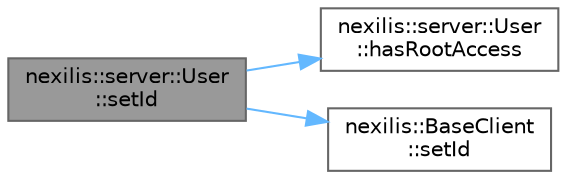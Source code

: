 digraph "nexilis::server::User::setId"
{
 // LATEX_PDF_SIZE
  bgcolor="transparent";
  edge [fontname=Helvetica,fontsize=10,labelfontname=Helvetica,labelfontsize=10];
  node [fontname=Helvetica,fontsize=10,shape=box,height=0.2,width=0.4];
  rankdir="LR";
  Node1 [id="Node000001",label="nexilis::server::User\l::setId",height=0.2,width=0.4,color="gray40", fillcolor="grey60", style="filled", fontcolor="black",tooltip=" "];
  Node1 -> Node2 [id="edge1_Node000001_Node000002",color="steelblue1",style="solid",tooltip=" "];
  Node2 [id="Node000002",label="nexilis::server::User\l::hasRootAccess",height=0.2,width=0.4,color="grey40", fillcolor="white", style="filled",URL="$d4/d3a/classnexilis_1_1server_1_1User.html#adc7c8eb7a3e4d0931b7bf355fa5bbfa5",tooltip=" "];
  Node1 -> Node3 [id="edge2_Node000001_Node000003",color="steelblue1",style="solid",tooltip=" "];
  Node3 [id="Node000003",label="nexilis::BaseClient\l::setId",height=0.2,width=0.4,color="grey40", fillcolor="white", style="filled",URL="$dc/dcb/classnexilis_1_1BaseClient.html#af962e129369619828020a06ef78ce7b0",tooltip=" "];
}
